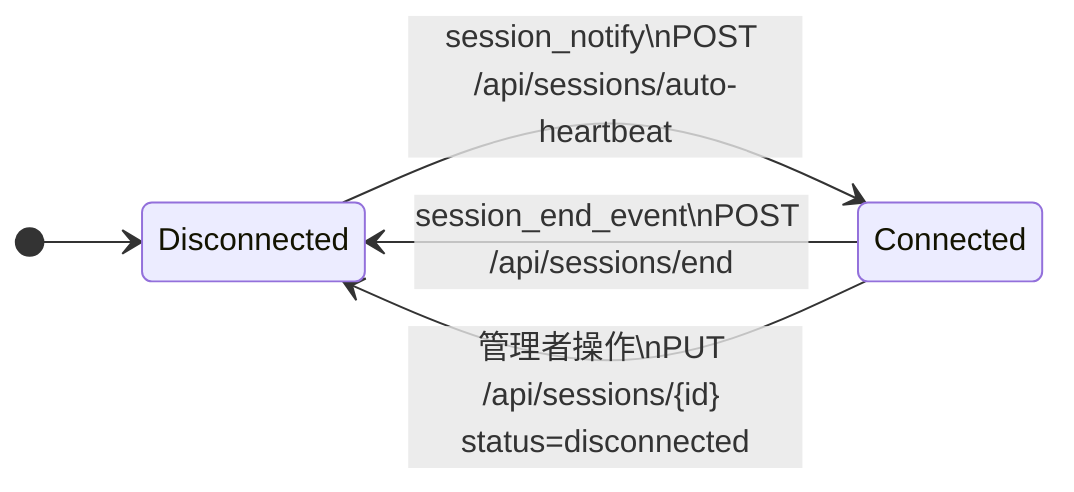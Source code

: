 %%{init: {'flowchart': {'curve': 'basis'}} }%%
stateDiagram-v2
    direction LR

    [*] --> Disconnected

    Disconnected --> Connected: session_notify\nPOST /api/sessions/auto-heartbeat

    Connected --> Disconnected: session_end_event\nPOST /api/sessions/end
    Connected --> Disconnected: 管理者操作\nPUT /api/sessions/{id} status=disconnected